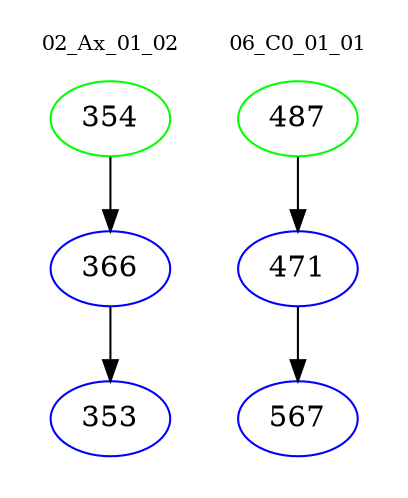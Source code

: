 digraph{
subgraph cluster_0 {
color = white
label = "02_Ax_01_02";
fontsize=10;
T0_354 [label="354", color="green"]
T0_354 -> T0_366 [color="black"]
T0_366 [label="366", color="blue"]
T0_366 -> T0_353 [color="black"]
T0_353 [label="353", color="blue"]
}
subgraph cluster_1 {
color = white
label = "06_C0_01_01";
fontsize=10;
T1_487 [label="487", color="green"]
T1_487 -> T1_471 [color="black"]
T1_471 [label="471", color="blue"]
T1_471 -> T1_567 [color="black"]
T1_567 [label="567", color="blue"]
}
}
